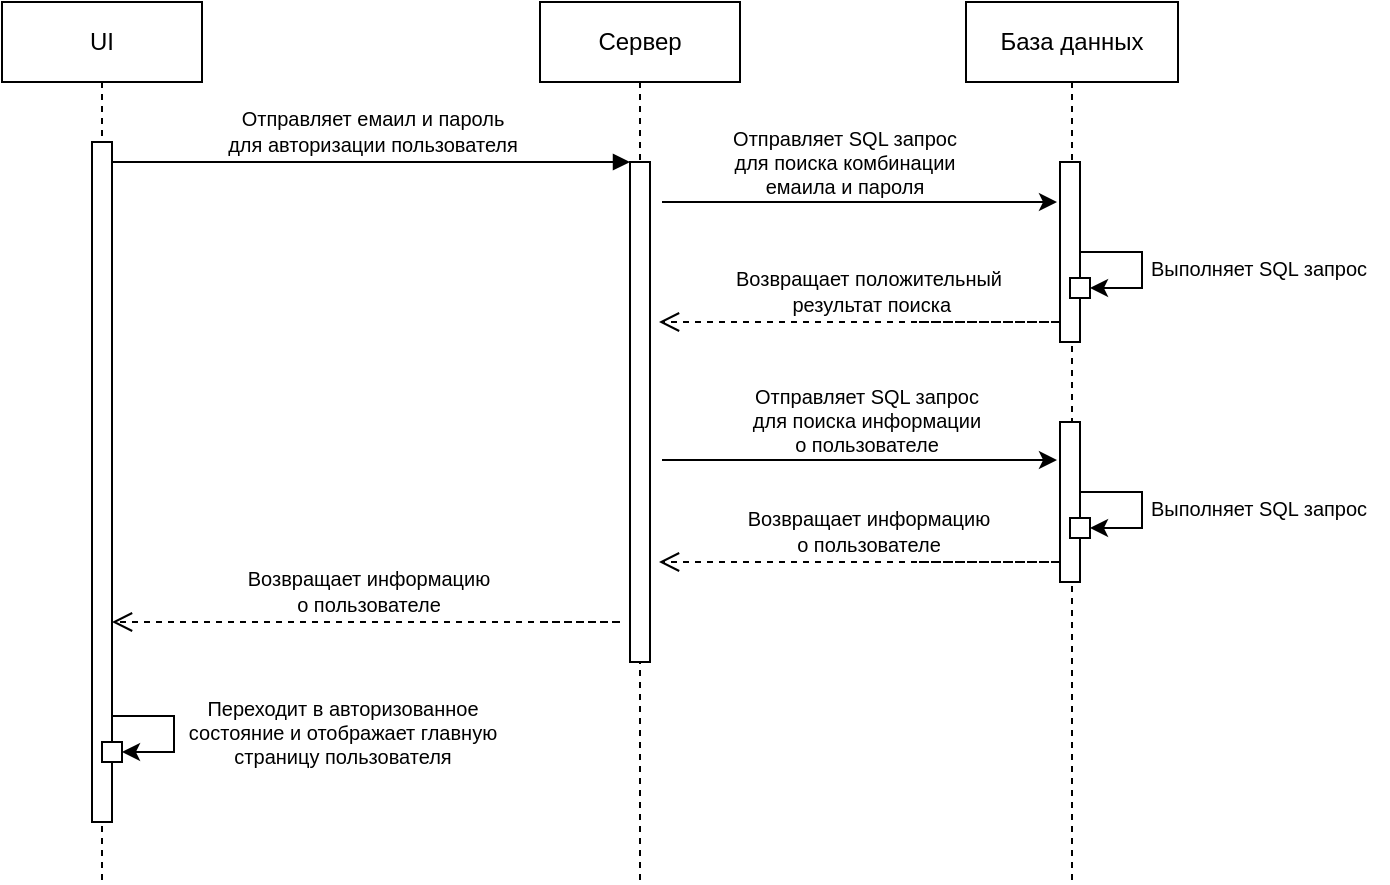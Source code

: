<mxfile version="24.8.6">
  <diagram name="Page-1" id="2YBvvXClWsGukQMizWep">
    <mxGraphModel dx="1195" dy="615" grid="1" gridSize="10" guides="1" tooltips="1" connect="1" arrows="1" fold="1" page="1" pageScale="1" pageWidth="850" pageHeight="1100" math="0" shadow="0">
      <root>
        <mxCell id="0" />
        <mxCell id="1" parent="0" />
        <mxCell id="aM9ryv3xv72pqoxQDRHE-1" value="UI" style="shape=umlLifeline;perimeter=lifelinePerimeter;whiteSpace=wrap;html=1;container=0;dropTarget=0;collapsible=0;recursiveResize=0;outlineConnect=0;portConstraint=eastwest;newEdgeStyle={&quot;edgeStyle&quot;:&quot;elbowEdgeStyle&quot;,&quot;elbow&quot;:&quot;vertical&quot;,&quot;curved&quot;:0,&quot;rounded&quot;:0};" parent="1" vertex="1">
          <mxGeometry x="40" y="40" width="100" height="440" as="geometry" />
        </mxCell>
        <mxCell id="aM9ryv3xv72pqoxQDRHE-2" value="" style="html=1;points=[];perimeter=orthogonalPerimeter;outlineConnect=0;targetShapes=umlLifeline;portConstraint=eastwest;newEdgeStyle={&quot;edgeStyle&quot;:&quot;elbowEdgeStyle&quot;,&quot;elbow&quot;:&quot;vertical&quot;,&quot;curved&quot;:0,&quot;rounded&quot;:0};" parent="aM9ryv3xv72pqoxQDRHE-1" vertex="1">
          <mxGeometry x="45" y="70" width="10" height="340" as="geometry" />
        </mxCell>
        <mxCell id="aM9ryv3xv72pqoxQDRHE-4" value="" style="html=1;points=[];perimeter=orthogonalPerimeter;outlineConnect=0;targetShapes=umlLifeline;portConstraint=eastwest;newEdgeStyle={&quot;edgeStyle&quot;:&quot;elbowEdgeStyle&quot;,&quot;elbow&quot;:&quot;vertical&quot;,&quot;curved&quot;:0,&quot;rounded&quot;:0};rotation=90;" parent="aM9ryv3xv72pqoxQDRHE-1" vertex="1">
          <mxGeometry x="50" y="370" width="10" height="10" as="geometry" />
        </mxCell>
        <mxCell id="aM9ryv3xv72pqoxQDRHE-5" value="Сервер" style="shape=umlLifeline;perimeter=lifelinePerimeter;whiteSpace=wrap;html=1;container=0;dropTarget=0;collapsible=0;recursiveResize=0;outlineConnect=0;portConstraint=eastwest;newEdgeStyle={&quot;edgeStyle&quot;:&quot;elbowEdgeStyle&quot;,&quot;elbow&quot;:&quot;vertical&quot;,&quot;curved&quot;:0,&quot;rounded&quot;:0};" parent="1" vertex="1">
          <mxGeometry x="309" y="40" width="100" height="440" as="geometry" />
        </mxCell>
        <mxCell id="aM9ryv3xv72pqoxQDRHE-6" value="" style="html=1;points=[];perimeter=orthogonalPerimeter;outlineConnect=0;targetShapes=umlLifeline;portConstraint=eastwest;newEdgeStyle={&quot;edgeStyle&quot;:&quot;elbowEdgeStyle&quot;,&quot;elbow&quot;:&quot;vertical&quot;,&quot;curved&quot;:0,&quot;rounded&quot;:0};" parent="aM9ryv3xv72pqoxQDRHE-5" vertex="1">
          <mxGeometry x="45" y="80" width="10" height="250" as="geometry" />
        </mxCell>
        <mxCell id="aM9ryv3xv72pqoxQDRHE-7" value="&lt;font style=&quot;font-size: 10px;&quot;&gt;Отправляет емаил и пароль&lt;br&gt;для авторизации пользователя&lt;/font&gt;" style="html=1;verticalAlign=bottom;endArrow=block;edgeStyle=elbowEdgeStyle;elbow=vertical;curved=0;rounded=0;" parent="1" source="aM9ryv3xv72pqoxQDRHE-2" target="aM9ryv3xv72pqoxQDRHE-6" edge="1">
          <mxGeometry relative="1" as="geometry">
            <mxPoint x="195" y="130" as="sourcePoint" />
            <Array as="points">
              <mxPoint x="180" y="120" />
            </Array>
          </mxGeometry>
        </mxCell>
        <mxCell id="UP4L6Ga3C1EMUJw38-Zz-1" value="База данных" style="shape=umlLifeline;perimeter=lifelinePerimeter;whiteSpace=wrap;html=1;container=0;dropTarget=0;collapsible=0;recursiveResize=0;outlineConnect=0;portConstraint=eastwest;newEdgeStyle={&quot;edgeStyle&quot;:&quot;elbowEdgeStyle&quot;,&quot;elbow&quot;:&quot;vertical&quot;,&quot;curved&quot;:0,&quot;rounded&quot;:0};size=40;" vertex="1" parent="1">
          <mxGeometry x="522" y="40" width="106" height="440" as="geometry" />
        </mxCell>
        <mxCell id="UP4L6Ga3C1EMUJw38-Zz-2" value="" style="html=1;points=[];perimeter=orthogonalPerimeter;outlineConnect=0;targetShapes=umlLifeline;portConstraint=eastwest;newEdgeStyle={&quot;edgeStyle&quot;:&quot;elbowEdgeStyle&quot;,&quot;elbow&quot;:&quot;vertical&quot;,&quot;curved&quot;:0,&quot;rounded&quot;:0};" vertex="1" parent="UP4L6Ga3C1EMUJw38-Zz-1">
          <mxGeometry x="47" y="80" width="10" height="90" as="geometry" />
        </mxCell>
        <mxCell id="UP4L6Ga3C1EMUJw38-Zz-25" value="" style="html=1;points=[];perimeter=orthogonalPerimeter;outlineConnect=0;targetShapes=umlLifeline;portConstraint=eastwest;newEdgeStyle={&quot;edgeStyle&quot;:&quot;elbowEdgeStyle&quot;,&quot;elbow&quot;:&quot;vertical&quot;,&quot;curved&quot;:0,&quot;rounded&quot;:0};" vertex="1" parent="UP4L6Ga3C1EMUJw38-Zz-1">
          <mxGeometry x="47" y="210" width="10" height="80" as="geometry" />
        </mxCell>
        <mxCell id="UP4L6Ga3C1EMUJw38-Zz-26" value="" style="html=1;points=[];perimeter=orthogonalPerimeter;outlineConnect=0;targetShapes=umlLifeline;portConstraint=eastwest;newEdgeStyle={&quot;edgeStyle&quot;:&quot;elbowEdgeStyle&quot;,&quot;elbow&quot;:&quot;vertical&quot;,&quot;curved&quot;:0,&quot;rounded&quot;:0};" vertex="1" parent="UP4L6Ga3C1EMUJw38-Zz-1">
          <mxGeometry x="52" y="258" width="10" height="10" as="geometry" />
        </mxCell>
        <mxCell id="UP4L6Ga3C1EMUJw38-Zz-27" value="" style="edgeStyle=elbowEdgeStyle;rounded=0;orthogonalLoop=1;jettySize=auto;html=1;elbow=horizontal;curved=0;" edge="1" parent="UP4L6Ga3C1EMUJw38-Zz-1" source="UP4L6Ga3C1EMUJw38-Zz-25" target="UP4L6Ga3C1EMUJw38-Zz-26">
          <mxGeometry relative="1" as="geometry">
            <mxPoint x="68" y="260" as="targetPoint" />
            <Array as="points">
              <mxPoint x="88" y="245" />
            </Array>
          </mxGeometry>
        </mxCell>
        <mxCell id="UP4L6Ga3C1EMUJw38-Zz-28" value="Выполняет SQL запрос" style="text;html=1;align=center;verticalAlign=middle;resizable=0;points=[];autosize=1;strokeColor=none;fillColor=none;fontSize=10;" vertex="1" parent="UP4L6Ga3C1EMUJw38-Zz-1">
          <mxGeometry x="81" y="238" width="130" height="30" as="geometry" />
        </mxCell>
        <mxCell id="UP4L6Ga3C1EMUJw38-Zz-3" style="edgeStyle=elbowEdgeStyle;rounded=0;orthogonalLoop=1;jettySize=auto;html=1;elbow=vertical;curved=0;" edge="1" parent="1">
          <mxGeometry relative="1" as="geometry">
            <mxPoint x="370" y="140" as="sourcePoint" />
            <mxPoint x="567.5" y="140" as="targetPoint" />
            <Array as="points">
              <mxPoint x="370" y="140" />
            </Array>
          </mxGeometry>
        </mxCell>
        <mxCell id="UP4L6Ga3C1EMUJw38-Zz-4" value="Отправляет SQL запрос&lt;br&gt;для поиска комбинации&lt;br&gt;емаила и пароля" style="text;html=1;align=center;verticalAlign=middle;resizable=0;points=[];autosize=1;strokeColor=none;fillColor=none;fontSize=10;" vertex="1" parent="1">
          <mxGeometry x="391" y="95" width="140" height="50" as="geometry" />
        </mxCell>
        <mxCell id="UP4L6Ga3C1EMUJw38-Zz-6" value="&lt;font style=&quot;font-size: 10px;&quot;&gt;Возвращает положительный&lt;br&gt;&amp;nbsp;результат поиска&lt;/font&gt;" style="html=1;verticalAlign=bottom;endArrow=open;dashed=1;endSize=8;edgeStyle=elbowEdgeStyle;elbow=vertical;curved=0;rounded=0;" edge="1" parent="1">
          <mxGeometry x="0.238" relative="1" as="geometry">
            <mxPoint x="368.5" y="200" as="targetPoint" />
            <Array as="points">
              <mxPoint x="570" y="200" />
            </Array>
            <mxPoint x="498.5" y="200" as="sourcePoint" />
            <mxPoint as="offset" />
          </mxGeometry>
        </mxCell>
        <mxCell id="UP4L6Ga3C1EMUJw38-Zz-8" value="" style="html=1;points=[];perimeter=orthogonalPerimeter;outlineConnect=0;targetShapes=umlLifeline;portConstraint=eastwest;newEdgeStyle={&quot;edgeStyle&quot;:&quot;elbowEdgeStyle&quot;,&quot;elbow&quot;:&quot;vertical&quot;,&quot;curved&quot;:0,&quot;rounded&quot;:0};" vertex="1" parent="1">
          <mxGeometry x="574" y="178" width="10" height="10" as="geometry" />
        </mxCell>
        <mxCell id="UP4L6Ga3C1EMUJw38-Zz-9" value="" style="edgeStyle=elbowEdgeStyle;rounded=0;orthogonalLoop=1;jettySize=auto;html=1;elbow=horizontal;curved=0;" edge="1" parent="1" source="UP4L6Ga3C1EMUJw38-Zz-2" target="UP4L6Ga3C1EMUJw38-Zz-8">
          <mxGeometry relative="1" as="geometry">
            <mxPoint x="590" y="180" as="targetPoint" />
            <Array as="points">
              <mxPoint x="610" y="165" />
            </Array>
          </mxGeometry>
        </mxCell>
        <mxCell id="UP4L6Ga3C1EMUJw38-Zz-22" value="Выполняет SQL запрос" style="text;html=1;align=center;verticalAlign=middle;resizable=0;points=[];autosize=1;strokeColor=none;fillColor=none;fontSize=10;" vertex="1" parent="1">
          <mxGeometry x="603" y="158" width="130" height="30" as="geometry" />
        </mxCell>
        <mxCell id="UP4L6Ga3C1EMUJw38-Zz-23" style="edgeStyle=elbowEdgeStyle;rounded=0;orthogonalLoop=1;jettySize=auto;html=1;elbow=vertical;curved=0;" edge="1" parent="1">
          <mxGeometry relative="1" as="geometry">
            <mxPoint x="370" y="269" as="sourcePoint" />
            <mxPoint x="567.5" y="269" as="targetPoint" />
            <Array as="points">
              <mxPoint x="503" y="269" />
            </Array>
          </mxGeometry>
        </mxCell>
        <mxCell id="UP4L6Ga3C1EMUJw38-Zz-24" value="Отправляет SQL запрос&lt;br&gt;для поиска информации&lt;br&gt;о пользователе" style="text;html=1;align=center;verticalAlign=middle;resizable=0;points=[];autosize=1;strokeColor=none;fillColor=none;fontSize=10;" vertex="1" parent="1">
          <mxGeometry x="401.5" y="224" width="140" height="50" as="geometry" />
        </mxCell>
        <mxCell id="UP4L6Ga3C1EMUJw38-Zz-29" value="&lt;font style=&quot;font-size: 10px;&quot;&gt;Возвращает информацию&lt;br&gt;о пользователе&lt;/font&gt;" style="html=1;verticalAlign=bottom;endArrow=open;dashed=1;endSize=8;edgeStyle=elbowEdgeStyle;elbow=vertical;curved=0;rounded=0;" edge="1" parent="1">
          <mxGeometry x="0.238" relative="1" as="geometry">
            <mxPoint x="368.5" y="320" as="targetPoint" />
            <Array as="points">
              <mxPoint x="570" y="320" />
            </Array>
            <mxPoint x="498.5" y="320" as="sourcePoint" />
            <mxPoint as="offset" />
          </mxGeometry>
        </mxCell>
        <mxCell id="UP4L6Ga3C1EMUJw38-Zz-30" value="&lt;font style=&quot;font-size: 10px;&quot;&gt;Возвращает информацию&lt;br&gt;о пользователе&lt;/font&gt;" style="html=1;verticalAlign=bottom;endArrow=open;dashed=1;endSize=8;edgeStyle=elbowEdgeStyle;elbow=vertical;curved=0;rounded=0;" edge="1" parent="1" target="aM9ryv3xv72pqoxQDRHE-2">
          <mxGeometry x="0.133" relative="1" as="geometry">
            <mxPoint x="100" y="350" as="targetPoint" />
            <Array as="points">
              <mxPoint x="350" y="350" />
            </Array>
            <mxPoint x="310" y="350" as="sourcePoint" />
            <mxPoint as="offset" />
          </mxGeometry>
        </mxCell>
        <mxCell id="UP4L6Ga3C1EMUJw38-Zz-32" value="Переходит в авторизованное &lt;br style=&quot;font-size: 10px;&quot;&gt;состояние и отображает главную &lt;br style=&quot;font-size: 10px;&quot;&gt;страницу пользователя" style="text;html=1;align=center;verticalAlign=middle;resizable=0;points=[];autosize=1;strokeColor=none;fillColor=none;fontSize=10;" vertex="1" parent="1">
          <mxGeometry x="120" y="380" width="180" height="50" as="geometry" />
        </mxCell>
        <mxCell id="UP4L6Ga3C1EMUJw38-Zz-43" value="" style="edgeStyle=elbowEdgeStyle;rounded=0;orthogonalLoop=1;jettySize=auto;html=1;elbow=horizontal;curved=0;" edge="1" parent="1">
          <mxGeometry relative="1" as="geometry">
            <mxPoint x="100" y="415" as="targetPoint" />
            <Array as="points">
              <mxPoint x="126" y="397" />
            </Array>
            <mxPoint x="95" y="397" as="sourcePoint" />
          </mxGeometry>
        </mxCell>
      </root>
    </mxGraphModel>
  </diagram>
</mxfile>
